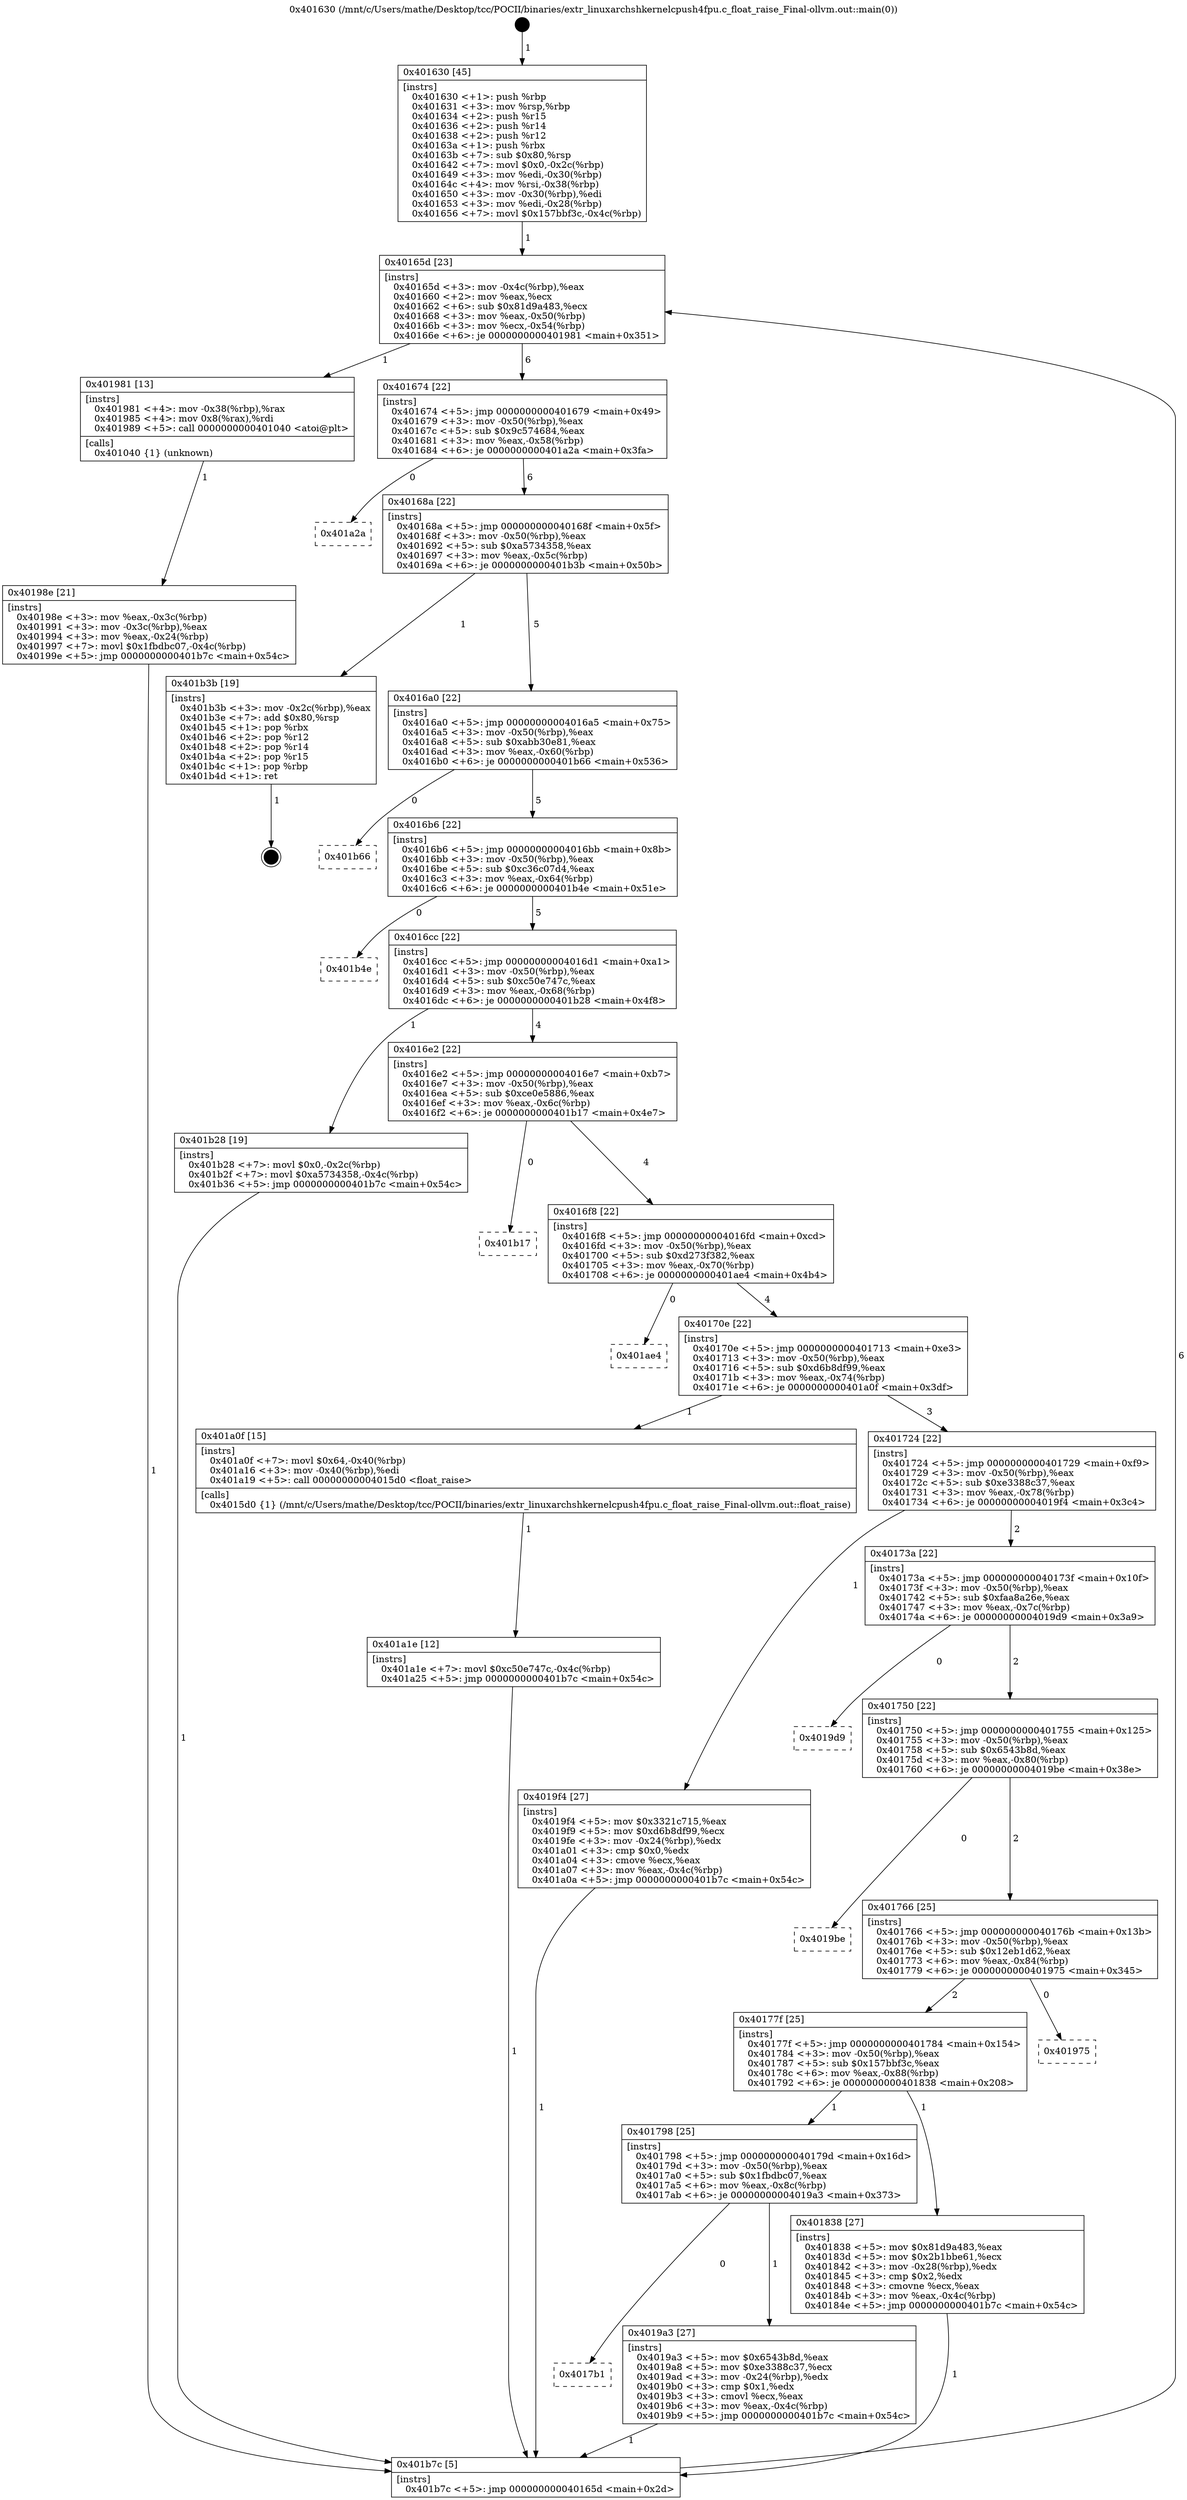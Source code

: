 digraph "0x401630" {
  label = "0x401630 (/mnt/c/Users/mathe/Desktop/tcc/POCII/binaries/extr_linuxarchshkernelcpush4fpu.c_float_raise_Final-ollvm.out::main(0))"
  labelloc = "t"
  node[shape=record]

  Entry [label="",width=0.3,height=0.3,shape=circle,fillcolor=black,style=filled]
  "0x40165d" [label="{
     0x40165d [23]\l
     | [instrs]\l
     &nbsp;&nbsp;0x40165d \<+3\>: mov -0x4c(%rbp),%eax\l
     &nbsp;&nbsp;0x401660 \<+2\>: mov %eax,%ecx\l
     &nbsp;&nbsp;0x401662 \<+6\>: sub $0x81d9a483,%ecx\l
     &nbsp;&nbsp;0x401668 \<+3\>: mov %eax,-0x50(%rbp)\l
     &nbsp;&nbsp;0x40166b \<+3\>: mov %ecx,-0x54(%rbp)\l
     &nbsp;&nbsp;0x40166e \<+6\>: je 0000000000401981 \<main+0x351\>\l
  }"]
  "0x401981" [label="{
     0x401981 [13]\l
     | [instrs]\l
     &nbsp;&nbsp;0x401981 \<+4\>: mov -0x38(%rbp),%rax\l
     &nbsp;&nbsp;0x401985 \<+4\>: mov 0x8(%rax),%rdi\l
     &nbsp;&nbsp;0x401989 \<+5\>: call 0000000000401040 \<atoi@plt\>\l
     | [calls]\l
     &nbsp;&nbsp;0x401040 \{1\} (unknown)\l
  }"]
  "0x401674" [label="{
     0x401674 [22]\l
     | [instrs]\l
     &nbsp;&nbsp;0x401674 \<+5\>: jmp 0000000000401679 \<main+0x49\>\l
     &nbsp;&nbsp;0x401679 \<+3\>: mov -0x50(%rbp),%eax\l
     &nbsp;&nbsp;0x40167c \<+5\>: sub $0x9c574684,%eax\l
     &nbsp;&nbsp;0x401681 \<+3\>: mov %eax,-0x58(%rbp)\l
     &nbsp;&nbsp;0x401684 \<+6\>: je 0000000000401a2a \<main+0x3fa\>\l
  }"]
  Exit [label="",width=0.3,height=0.3,shape=circle,fillcolor=black,style=filled,peripheries=2]
  "0x401a2a" [label="{
     0x401a2a\l
  }", style=dashed]
  "0x40168a" [label="{
     0x40168a [22]\l
     | [instrs]\l
     &nbsp;&nbsp;0x40168a \<+5\>: jmp 000000000040168f \<main+0x5f\>\l
     &nbsp;&nbsp;0x40168f \<+3\>: mov -0x50(%rbp),%eax\l
     &nbsp;&nbsp;0x401692 \<+5\>: sub $0xa5734358,%eax\l
     &nbsp;&nbsp;0x401697 \<+3\>: mov %eax,-0x5c(%rbp)\l
     &nbsp;&nbsp;0x40169a \<+6\>: je 0000000000401b3b \<main+0x50b\>\l
  }"]
  "0x401a1e" [label="{
     0x401a1e [12]\l
     | [instrs]\l
     &nbsp;&nbsp;0x401a1e \<+7\>: movl $0xc50e747c,-0x4c(%rbp)\l
     &nbsp;&nbsp;0x401a25 \<+5\>: jmp 0000000000401b7c \<main+0x54c\>\l
  }"]
  "0x401b3b" [label="{
     0x401b3b [19]\l
     | [instrs]\l
     &nbsp;&nbsp;0x401b3b \<+3\>: mov -0x2c(%rbp),%eax\l
     &nbsp;&nbsp;0x401b3e \<+7\>: add $0x80,%rsp\l
     &nbsp;&nbsp;0x401b45 \<+1\>: pop %rbx\l
     &nbsp;&nbsp;0x401b46 \<+2\>: pop %r12\l
     &nbsp;&nbsp;0x401b48 \<+2\>: pop %r14\l
     &nbsp;&nbsp;0x401b4a \<+2\>: pop %r15\l
     &nbsp;&nbsp;0x401b4c \<+1\>: pop %rbp\l
     &nbsp;&nbsp;0x401b4d \<+1\>: ret\l
  }"]
  "0x4016a0" [label="{
     0x4016a0 [22]\l
     | [instrs]\l
     &nbsp;&nbsp;0x4016a0 \<+5\>: jmp 00000000004016a5 \<main+0x75\>\l
     &nbsp;&nbsp;0x4016a5 \<+3\>: mov -0x50(%rbp),%eax\l
     &nbsp;&nbsp;0x4016a8 \<+5\>: sub $0xabb30e81,%eax\l
     &nbsp;&nbsp;0x4016ad \<+3\>: mov %eax,-0x60(%rbp)\l
     &nbsp;&nbsp;0x4016b0 \<+6\>: je 0000000000401b66 \<main+0x536\>\l
  }"]
  "0x4017b1" [label="{
     0x4017b1\l
  }", style=dashed]
  "0x401b66" [label="{
     0x401b66\l
  }", style=dashed]
  "0x4016b6" [label="{
     0x4016b6 [22]\l
     | [instrs]\l
     &nbsp;&nbsp;0x4016b6 \<+5\>: jmp 00000000004016bb \<main+0x8b\>\l
     &nbsp;&nbsp;0x4016bb \<+3\>: mov -0x50(%rbp),%eax\l
     &nbsp;&nbsp;0x4016be \<+5\>: sub $0xc36c07d4,%eax\l
     &nbsp;&nbsp;0x4016c3 \<+3\>: mov %eax,-0x64(%rbp)\l
     &nbsp;&nbsp;0x4016c6 \<+6\>: je 0000000000401b4e \<main+0x51e\>\l
  }"]
  "0x4019a3" [label="{
     0x4019a3 [27]\l
     | [instrs]\l
     &nbsp;&nbsp;0x4019a3 \<+5\>: mov $0x6543b8d,%eax\l
     &nbsp;&nbsp;0x4019a8 \<+5\>: mov $0xe3388c37,%ecx\l
     &nbsp;&nbsp;0x4019ad \<+3\>: mov -0x24(%rbp),%edx\l
     &nbsp;&nbsp;0x4019b0 \<+3\>: cmp $0x1,%edx\l
     &nbsp;&nbsp;0x4019b3 \<+3\>: cmovl %ecx,%eax\l
     &nbsp;&nbsp;0x4019b6 \<+3\>: mov %eax,-0x4c(%rbp)\l
     &nbsp;&nbsp;0x4019b9 \<+5\>: jmp 0000000000401b7c \<main+0x54c\>\l
  }"]
  "0x401b4e" [label="{
     0x401b4e\l
  }", style=dashed]
  "0x4016cc" [label="{
     0x4016cc [22]\l
     | [instrs]\l
     &nbsp;&nbsp;0x4016cc \<+5\>: jmp 00000000004016d1 \<main+0xa1\>\l
     &nbsp;&nbsp;0x4016d1 \<+3\>: mov -0x50(%rbp),%eax\l
     &nbsp;&nbsp;0x4016d4 \<+5\>: sub $0xc50e747c,%eax\l
     &nbsp;&nbsp;0x4016d9 \<+3\>: mov %eax,-0x68(%rbp)\l
     &nbsp;&nbsp;0x4016dc \<+6\>: je 0000000000401b28 \<main+0x4f8\>\l
  }"]
  "0x40198e" [label="{
     0x40198e [21]\l
     | [instrs]\l
     &nbsp;&nbsp;0x40198e \<+3\>: mov %eax,-0x3c(%rbp)\l
     &nbsp;&nbsp;0x401991 \<+3\>: mov -0x3c(%rbp),%eax\l
     &nbsp;&nbsp;0x401994 \<+3\>: mov %eax,-0x24(%rbp)\l
     &nbsp;&nbsp;0x401997 \<+7\>: movl $0x1fbdbc07,-0x4c(%rbp)\l
     &nbsp;&nbsp;0x40199e \<+5\>: jmp 0000000000401b7c \<main+0x54c\>\l
  }"]
  "0x401b28" [label="{
     0x401b28 [19]\l
     | [instrs]\l
     &nbsp;&nbsp;0x401b28 \<+7\>: movl $0x0,-0x2c(%rbp)\l
     &nbsp;&nbsp;0x401b2f \<+7\>: movl $0xa5734358,-0x4c(%rbp)\l
     &nbsp;&nbsp;0x401b36 \<+5\>: jmp 0000000000401b7c \<main+0x54c\>\l
  }"]
  "0x4016e2" [label="{
     0x4016e2 [22]\l
     | [instrs]\l
     &nbsp;&nbsp;0x4016e2 \<+5\>: jmp 00000000004016e7 \<main+0xb7\>\l
     &nbsp;&nbsp;0x4016e7 \<+3\>: mov -0x50(%rbp),%eax\l
     &nbsp;&nbsp;0x4016ea \<+5\>: sub $0xce0e5886,%eax\l
     &nbsp;&nbsp;0x4016ef \<+3\>: mov %eax,-0x6c(%rbp)\l
     &nbsp;&nbsp;0x4016f2 \<+6\>: je 0000000000401b17 \<main+0x4e7\>\l
  }"]
  "0x401630" [label="{
     0x401630 [45]\l
     | [instrs]\l
     &nbsp;&nbsp;0x401630 \<+1\>: push %rbp\l
     &nbsp;&nbsp;0x401631 \<+3\>: mov %rsp,%rbp\l
     &nbsp;&nbsp;0x401634 \<+2\>: push %r15\l
     &nbsp;&nbsp;0x401636 \<+2\>: push %r14\l
     &nbsp;&nbsp;0x401638 \<+2\>: push %r12\l
     &nbsp;&nbsp;0x40163a \<+1\>: push %rbx\l
     &nbsp;&nbsp;0x40163b \<+7\>: sub $0x80,%rsp\l
     &nbsp;&nbsp;0x401642 \<+7\>: movl $0x0,-0x2c(%rbp)\l
     &nbsp;&nbsp;0x401649 \<+3\>: mov %edi,-0x30(%rbp)\l
     &nbsp;&nbsp;0x40164c \<+4\>: mov %rsi,-0x38(%rbp)\l
     &nbsp;&nbsp;0x401650 \<+3\>: mov -0x30(%rbp),%edi\l
     &nbsp;&nbsp;0x401653 \<+3\>: mov %edi,-0x28(%rbp)\l
     &nbsp;&nbsp;0x401656 \<+7\>: movl $0x157bbf3c,-0x4c(%rbp)\l
  }"]
  "0x401b17" [label="{
     0x401b17\l
  }", style=dashed]
  "0x4016f8" [label="{
     0x4016f8 [22]\l
     | [instrs]\l
     &nbsp;&nbsp;0x4016f8 \<+5\>: jmp 00000000004016fd \<main+0xcd\>\l
     &nbsp;&nbsp;0x4016fd \<+3\>: mov -0x50(%rbp),%eax\l
     &nbsp;&nbsp;0x401700 \<+5\>: sub $0xd273f382,%eax\l
     &nbsp;&nbsp;0x401705 \<+3\>: mov %eax,-0x70(%rbp)\l
     &nbsp;&nbsp;0x401708 \<+6\>: je 0000000000401ae4 \<main+0x4b4\>\l
  }"]
  "0x401b7c" [label="{
     0x401b7c [5]\l
     | [instrs]\l
     &nbsp;&nbsp;0x401b7c \<+5\>: jmp 000000000040165d \<main+0x2d\>\l
  }"]
  "0x401ae4" [label="{
     0x401ae4\l
  }", style=dashed]
  "0x40170e" [label="{
     0x40170e [22]\l
     | [instrs]\l
     &nbsp;&nbsp;0x40170e \<+5\>: jmp 0000000000401713 \<main+0xe3\>\l
     &nbsp;&nbsp;0x401713 \<+3\>: mov -0x50(%rbp),%eax\l
     &nbsp;&nbsp;0x401716 \<+5\>: sub $0xd6b8df99,%eax\l
     &nbsp;&nbsp;0x40171b \<+3\>: mov %eax,-0x74(%rbp)\l
     &nbsp;&nbsp;0x40171e \<+6\>: je 0000000000401a0f \<main+0x3df\>\l
  }"]
  "0x401798" [label="{
     0x401798 [25]\l
     | [instrs]\l
     &nbsp;&nbsp;0x401798 \<+5\>: jmp 000000000040179d \<main+0x16d\>\l
     &nbsp;&nbsp;0x40179d \<+3\>: mov -0x50(%rbp),%eax\l
     &nbsp;&nbsp;0x4017a0 \<+5\>: sub $0x1fbdbc07,%eax\l
     &nbsp;&nbsp;0x4017a5 \<+6\>: mov %eax,-0x8c(%rbp)\l
     &nbsp;&nbsp;0x4017ab \<+6\>: je 00000000004019a3 \<main+0x373\>\l
  }"]
  "0x401a0f" [label="{
     0x401a0f [15]\l
     | [instrs]\l
     &nbsp;&nbsp;0x401a0f \<+7\>: movl $0x64,-0x40(%rbp)\l
     &nbsp;&nbsp;0x401a16 \<+3\>: mov -0x40(%rbp),%edi\l
     &nbsp;&nbsp;0x401a19 \<+5\>: call 00000000004015d0 \<float_raise\>\l
     | [calls]\l
     &nbsp;&nbsp;0x4015d0 \{1\} (/mnt/c/Users/mathe/Desktop/tcc/POCII/binaries/extr_linuxarchshkernelcpush4fpu.c_float_raise_Final-ollvm.out::float_raise)\l
  }"]
  "0x401724" [label="{
     0x401724 [22]\l
     | [instrs]\l
     &nbsp;&nbsp;0x401724 \<+5\>: jmp 0000000000401729 \<main+0xf9\>\l
     &nbsp;&nbsp;0x401729 \<+3\>: mov -0x50(%rbp),%eax\l
     &nbsp;&nbsp;0x40172c \<+5\>: sub $0xe3388c37,%eax\l
     &nbsp;&nbsp;0x401731 \<+3\>: mov %eax,-0x78(%rbp)\l
     &nbsp;&nbsp;0x401734 \<+6\>: je 00000000004019f4 \<main+0x3c4\>\l
  }"]
  "0x401838" [label="{
     0x401838 [27]\l
     | [instrs]\l
     &nbsp;&nbsp;0x401838 \<+5\>: mov $0x81d9a483,%eax\l
     &nbsp;&nbsp;0x40183d \<+5\>: mov $0x2b1bbe61,%ecx\l
     &nbsp;&nbsp;0x401842 \<+3\>: mov -0x28(%rbp),%edx\l
     &nbsp;&nbsp;0x401845 \<+3\>: cmp $0x2,%edx\l
     &nbsp;&nbsp;0x401848 \<+3\>: cmovne %ecx,%eax\l
     &nbsp;&nbsp;0x40184b \<+3\>: mov %eax,-0x4c(%rbp)\l
     &nbsp;&nbsp;0x40184e \<+5\>: jmp 0000000000401b7c \<main+0x54c\>\l
  }"]
  "0x4019f4" [label="{
     0x4019f4 [27]\l
     | [instrs]\l
     &nbsp;&nbsp;0x4019f4 \<+5\>: mov $0x3321c715,%eax\l
     &nbsp;&nbsp;0x4019f9 \<+5\>: mov $0xd6b8df99,%ecx\l
     &nbsp;&nbsp;0x4019fe \<+3\>: mov -0x24(%rbp),%edx\l
     &nbsp;&nbsp;0x401a01 \<+3\>: cmp $0x0,%edx\l
     &nbsp;&nbsp;0x401a04 \<+3\>: cmove %ecx,%eax\l
     &nbsp;&nbsp;0x401a07 \<+3\>: mov %eax,-0x4c(%rbp)\l
     &nbsp;&nbsp;0x401a0a \<+5\>: jmp 0000000000401b7c \<main+0x54c\>\l
  }"]
  "0x40173a" [label="{
     0x40173a [22]\l
     | [instrs]\l
     &nbsp;&nbsp;0x40173a \<+5\>: jmp 000000000040173f \<main+0x10f\>\l
     &nbsp;&nbsp;0x40173f \<+3\>: mov -0x50(%rbp),%eax\l
     &nbsp;&nbsp;0x401742 \<+5\>: sub $0xfaa8a26e,%eax\l
     &nbsp;&nbsp;0x401747 \<+3\>: mov %eax,-0x7c(%rbp)\l
     &nbsp;&nbsp;0x40174a \<+6\>: je 00000000004019d9 \<main+0x3a9\>\l
  }"]
  "0x40177f" [label="{
     0x40177f [25]\l
     | [instrs]\l
     &nbsp;&nbsp;0x40177f \<+5\>: jmp 0000000000401784 \<main+0x154\>\l
     &nbsp;&nbsp;0x401784 \<+3\>: mov -0x50(%rbp),%eax\l
     &nbsp;&nbsp;0x401787 \<+5\>: sub $0x157bbf3c,%eax\l
     &nbsp;&nbsp;0x40178c \<+6\>: mov %eax,-0x88(%rbp)\l
     &nbsp;&nbsp;0x401792 \<+6\>: je 0000000000401838 \<main+0x208\>\l
  }"]
  "0x4019d9" [label="{
     0x4019d9\l
  }", style=dashed]
  "0x401750" [label="{
     0x401750 [22]\l
     | [instrs]\l
     &nbsp;&nbsp;0x401750 \<+5\>: jmp 0000000000401755 \<main+0x125\>\l
     &nbsp;&nbsp;0x401755 \<+3\>: mov -0x50(%rbp),%eax\l
     &nbsp;&nbsp;0x401758 \<+5\>: sub $0x6543b8d,%eax\l
     &nbsp;&nbsp;0x40175d \<+3\>: mov %eax,-0x80(%rbp)\l
     &nbsp;&nbsp;0x401760 \<+6\>: je 00000000004019be \<main+0x38e\>\l
  }"]
  "0x401975" [label="{
     0x401975\l
  }", style=dashed]
  "0x4019be" [label="{
     0x4019be\l
  }", style=dashed]
  "0x401766" [label="{
     0x401766 [25]\l
     | [instrs]\l
     &nbsp;&nbsp;0x401766 \<+5\>: jmp 000000000040176b \<main+0x13b\>\l
     &nbsp;&nbsp;0x40176b \<+3\>: mov -0x50(%rbp),%eax\l
     &nbsp;&nbsp;0x40176e \<+5\>: sub $0x12eb1d62,%eax\l
     &nbsp;&nbsp;0x401773 \<+6\>: mov %eax,-0x84(%rbp)\l
     &nbsp;&nbsp;0x401779 \<+6\>: je 0000000000401975 \<main+0x345\>\l
  }"]
  Entry -> "0x401630" [label=" 1"]
  "0x40165d" -> "0x401981" [label=" 1"]
  "0x40165d" -> "0x401674" [label=" 6"]
  "0x401b3b" -> Exit [label=" 1"]
  "0x401674" -> "0x401a2a" [label=" 0"]
  "0x401674" -> "0x40168a" [label=" 6"]
  "0x401b28" -> "0x401b7c" [label=" 1"]
  "0x40168a" -> "0x401b3b" [label=" 1"]
  "0x40168a" -> "0x4016a0" [label=" 5"]
  "0x401a1e" -> "0x401b7c" [label=" 1"]
  "0x4016a0" -> "0x401b66" [label=" 0"]
  "0x4016a0" -> "0x4016b6" [label=" 5"]
  "0x401a0f" -> "0x401a1e" [label=" 1"]
  "0x4016b6" -> "0x401b4e" [label=" 0"]
  "0x4016b6" -> "0x4016cc" [label=" 5"]
  "0x4019f4" -> "0x401b7c" [label=" 1"]
  "0x4016cc" -> "0x401b28" [label=" 1"]
  "0x4016cc" -> "0x4016e2" [label=" 4"]
  "0x401798" -> "0x4017b1" [label=" 0"]
  "0x4016e2" -> "0x401b17" [label=" 0"]
  "0x4016e2" -> "0x4016f8" [label=" 4"]
  "0x401798" -> "0x4019a3" [label=" 1"]
  "0x4016f8" -> "0x401ae4" [label=" 0"]
  "0x4016f8" -> "0x40170e" [label=" 4"]
  "0x4019a3" -> "0x401b7c" [label=" 1"]
  "0x40170e" -> "0x401a0f" [label=" 1"]
  "0x40170e" -> "0x401724" [label=" 3"]
  "0x40198e" -> "0x401b7c" [label=" 1"]
  "0x401724" -> "0x4019f4" [label=" 1"]
  "0x401724" -> "0x40173a" [label=" 2"]
  "0x401981" -> "0x40198e" [label=" 1"]
  "0x40173a" -> "0x4019d9" [label=" 0"]
  "0x40173a" -> "0x401750" [label=" 2"]
  "0x401630" -> "0x40165d" [label=" 1"]
  "0x401750" -> "0x4019be" [label=" 0"]
  "0x401750" -> "0x401766" [label=" 2"]
  "0x401838" -> "0x401b7c" [label=" 1"]
  "0x401766" -> "0x401975" [label=" 0"]
  "0x401766" -> "0x40177f" [label=" 2"]
  "0x401b7c" -> "0x40165d" [label=" 6"]
  "0x40177f" -> "0x401838" [label=" 1"]
  "0x40177f" -> "0x401798" [label=" 1"]
}
